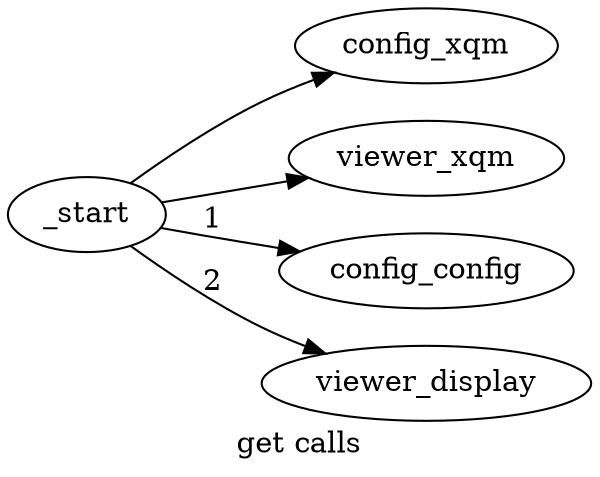  /* dot -oget_calls.png -Tpng get_calls.dot */ 
digraph get_calls {
label="get calls";
rankdir=LR;
_start -> config_xqm ;
_start -> viewer_xqm ;
_start -> config_config [label= 1 ];
_start -> viewer_display [label= 2 ];
}
